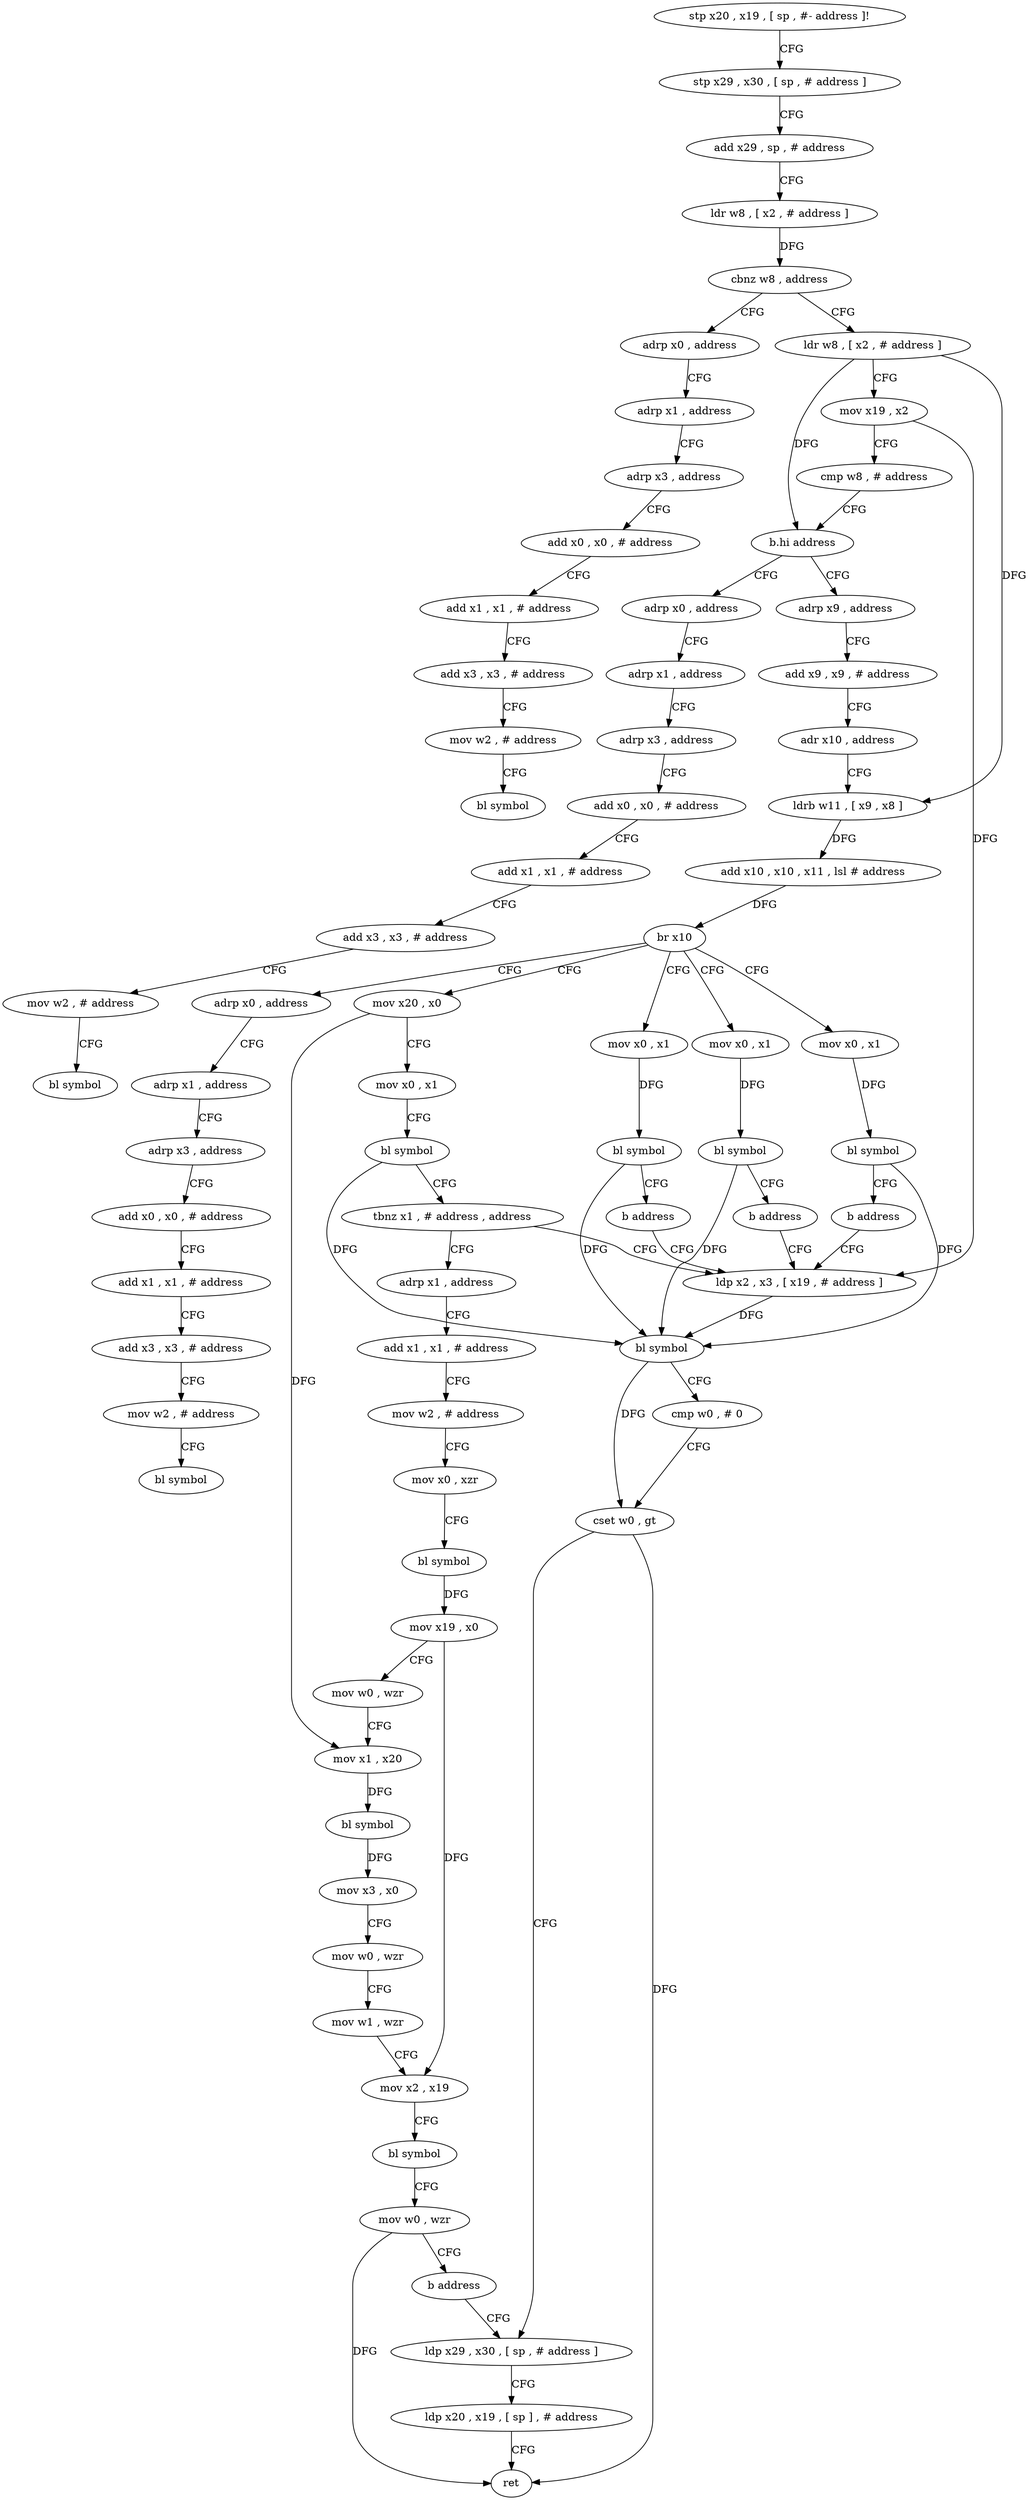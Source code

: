 digraph "func" {
"4214704" [label = "stp x20 , x19 , [ sp , #- address ]!" ]
"4214708" [label = "stp x29 , x30 , [ sp , # address ]" ]
"4214712" [label = "add x29 , sp , # address" ]
"4214716" [label = "ldr w8 , [ x2 , # address ]" ]
"4214720" [label = "cbnz w8 , address" ]
"4214908" [label = "adrp x0 , address" ]
"4214724" [label = "ldr w8 , [ x2 , # address ]" ]
"4214912" [label = "adrp x1 , address" ]
"4214916" [label = "adrp x3 , address" ]
"4214920" [label = "add x0 , x0 , # address" ]
"4214924" [label = "add x1 , x1 , # address" ]
"4214928" [label = "add x3 , x3 , # address" ]
"4214932" [label = "mov w2 , # address" ]
"4214936" [label = "bl symbol" ]
"4214728" [label = "mov x19 , x2" ]
"4214732" [label = "cmp w8 , # address" ]
"4214736" [label = "b.hi address" ]
"4214940" [label = "adrp x0 , address" ]
"4214740" [label = "adrp x9 , address" ]
"4214944" [label = "adrp x1 , address" ]
"4214948" [label = "adrp x3 , address" ]
"4214952" [label = "add x0 , x0 , # address" ]
"4214956" [label = "add x1 , x1 , # address" ]
"4214960" [label = "add x3 , x3 , # address" ]
"4214964" [label = "mov w2 , # address" ]
"4214968" [label = "bl symbol" ]
"4214744" [label = "add x9 , x9 , # address" ]
"4214748" [label = "adr x10 , address" ]
"4214752" [label = "ldrb w11 , [ x9 , x8 ]" ]
"4214756" [label = "add x10 , x10 , x11 , lsl # address" ]
"4214760" [label = "br x10" ]
"4214764" [label = "mov x0 , x1" ]
"4214776" [label = "mov x0 , x1" ]
"4214788" [label = "mov x0 , x1" ]
"4214800" [label = "mov x20 , x0" ]
"4214972" [label = "adrp x0 , address" ]
"4214768" [label = "bl symbol" ]
"4214772" [label = "b address" ]
"4214816" [label = "ldp x2 , x3 , [ x19 , # address ]" ]
"4214780" [label = "bl symbol" ]
"4214784" [label = "b address" ]
"4214792" [label = "bl symbol" ]
"4214796" [label = "b address" ]
"4214804" [label = "mov x0 , x1" ]
"4214808" [label = "bl symbol" ]
"4214812" [label = "tbnz x1 , # address , address" ]
"4214844" [label = "adrp x1 , address" ]
"4214976" [label = "adrp x1 , address" ]
"4214980" [label = "adrp x3 , address" ]
"4214984" [label = "add x0 , x0 , # address" ]
"4214988" [label = "add x1 , x1 , # address" ]
"4214992" [label = "add x3 , x3 , # address" ]
"4214996" [label = "mov w2 , # address" ]
"4215000" [label = "bl symbol" ]
"4214820" [label = "bl symbol" ]
"4214824" [label = "cmp w0 , # 0" ]
"4214828" [label = "cset w0 , gt" ]
"4214832" [label = "ldp x29 , x30 , [ sp , # address ]" ]
"4214848" [label = "add x1 , x1 , # address" ]
"4214852" [label = "mov w2 , # address" ]
"4214856" [label = "mov x0 , xzr" ]
"4214860" [label = "bl symbol" ]
"4214864" [label = "mov x19 , x0" ]
"4214868" [label = "mov w0 , wzr" ]
"4214872" [label = "mov x1 , x20" ]
"4214876" [label = "bl symbol" ]
"4214880" [label = "mov x3 , x0" ]
"4214884" [label = "mov w0 , wzr" ]
"4214888" [label = "mov w1 , wzr" ]
"4214892" [label = "mov x2 , x19" ]
"4214896" [label = "bl symbol" ]
"4214900" [label = "mov w0 , wzr" ]
"4214904" [label = "b address" ]
"4214836" [label = "ldp x20 , x19 , [ sp ] , # address" ]
"4214840" [label = "ret" ]
"4214704" -> "4214708" [ label = "CFG" ]
"4214708" -> "4214712" [ label = "CFG" ]
"4214712" -> "4214716" [ label = "CFG" ]
"4214716" -> "4214720" [ label = "DFG" ]
"4214720" -> "4214908" [ label = "CFG" ]
"4214720" -> "4214724" [ label = "CFG" ]
"4214908" -> "4214912" [ label = "CFG" ]
"4214724" -> "4214728" [ label = "CFG" ]
"4214724" -> "4214736" [ label = "DFG" ]
"4214724" -> "4214752" [ label = "DFG" ]
"4214912" -> "4214916" [ label = "CFG" ]
"4214916" -> "4214920" [ label = "CFG" ]
"4214920" -> "4214924" [ label = "CFG" ]
"4214924" -> "4214928" [ label = "CFG" ]
"4214928" -> "4214932" [ label = "CFG" ]
"4214932" -> "4214936" [ label = "CFG" ]
"4214728" -> "4214732" [ label = "CFG" ]
"4214728" -> "4214816" [ label = "DFG" ]
"4214732" -> "4214736" [ label = "CFG" ]
"4214736" -> "4214940" [ label = "CFG" ]
"4214736" -> "4214740" [ label = "CFG" ]
"4214940" -> "4214944" [ label = "CFG" ]
"4214740" -> "4214744" [ label = "CFG" ]
"4214944" -> "4214948" [ label = "CFG" ]
"4214948" -> "4214952" [ label = "CFG" ]
"4214952" -> "4214956" [ label = "CFG" ]
"4214956" -> "4214960" [ label = "CFG" ]
"4214960" -> "4214964" [ label = "CFG" ]
"4214964" -> "4214968" [ label = "CFG" ]
"4214744" -> "4214748" [ label = "CFG" ]
"4214748" -> "4214752" [ label = "CFG" ]
"4214752" -> "4214756" [ label = "DFG" ]
"4214756" -> "4214760" [ label = "DFG" ]
"4214760" -> "4214764" [ label = "CFG" ]
"4214760" -> "4214776" [ label = "CFG" ]
"4214760" -> "4214788" [ label = "CFG" ]
"4214760" -> "4214800" [ label = "CFG" ]
"4214760" -> "4214972" [ label = "CFG" ]
"4214764" -> "4214768" [ label = "DFG" ]
"4214776" -> "4214780" [ label = "DFG" ]
"4214788" -> "4214792" [ label = "DFG" ]
"4214800" -> "4214804" [ label = "CFG" ]
"4214800" -> "4214872" [ label = "DFG" ]
"4214972" -> "4214976" [ label = "CFG" ]
"4214768" -> "4214772" [ label = "CFG" ]
"4214768" -> "4214820" [ label = "DFG" ]
"4214772" -> "4214816" [ label = "CFG" ]
"4214816" -> "4214820" [ label = "DFG" ]
"4214780" -> "4214784" [ label = "CFG" ]
"4214780" -> "4214820" [ label = "DFG" ]
"4214784" -> "4214816" [ label = "CFG" ]
"4214792" -> "4214796" [ label = "CFG" ]
"4214792" -> "4214820" [ label = "DFG" ]
"4214796" -> "4214816" [ label = "CFG" ]
"4214804" -> "4214808" [ label = "CFG" ]
"4214808" -> "4214812" [ label = "CFG" ]
"4214808" -> "4214820" [ label = "DFG" ]
"4214812" -> "4214844" [ label = "CFG" ]
"4214812" -> "4214816" [ label = "CFG" ]
"4214844" -> "4214848" [ label = "CFG" ]
"4214976" -> "4214980" [ label = "CFG" ]
"4214980" -> "4214984" [ label = "CFG" ]
"4214984" -> "4214988" [ label = "CFG" ]
"4214988" -> "4214992" [ label = "CFG" ]
"4214992" -> "4214996" [ label = "CFG" ]
"4214996" -> "4215000" [ label = "CFG" ]
"4214820" -> "4214824" [ label = "CFG" ]
"4214820" -> "4214828" [ label = "DFG" ]
"4214824" -> "4214828" [ label = "CFG" ]
"4214828" -> "4214832" [ label = "CFG" ]
"4214828" -> "4214840" [ label = "DFG" ]
"4214832" -> "4214836" [ label = "CFG" ]
"4214848" -> "4214852" [ label = "CFG" ]
"4214852" -> "4214856" [ label = "CFG" ]
"4214856" -> "4214860" [ label = "CFG" ]
"4214860" -> "4214864" [ label = "DFG" ]
"4214864" -> "4214868" [ label = "CFG" ]
"4214864" -> "4214892" [ label = "DFG" ]
"4214868" -> "4214872" [ label = "CFG" ]
"4214872" -> "4214876" [ label = "DFG" ]
"4214876" -> "4214880" [ label = "DFG" ]
"4214880" -> "4214884" [ label = "CFG" ]
"4214884" -> "4214888" [ label = "CFG" ]
"4214888" -> "4214892" [ label = "CFG" ]
"4214892" -> "4214896" [ label = "CFG" ]
"4214896" -> "4214900" [ label = "CFG" ]
"4214900" -> "4214904" [ label = "CFG" ]
"4214900" -> "4214840" [ label = "DFG" ]
"4214904" -> "4214832" [ label = "CFG" ]
"4214836" -> "4214840" [ label = "CFG" ]
}
